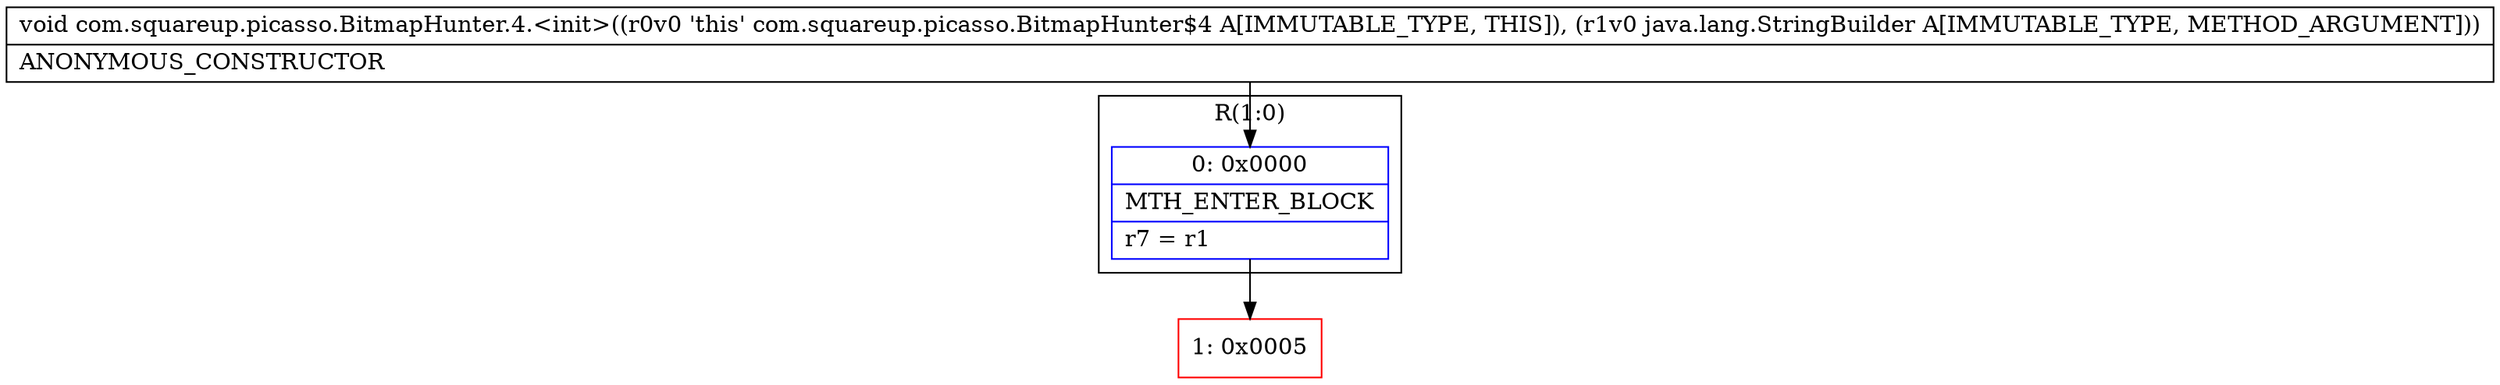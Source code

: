 digraph "CFG forcom.squareup.picasso.BitmapHunter.4.\<init\>(Ljava\/lang\/StringBuilder;)V" {
subgraph cluster_Region_259155925 {
label = "R(1:0)";
node [shape=record,color=blue];
Node_0 [shape=record,label="{0\:\ 0x0000|MTH_ENTER_BLOCK\l|r7 = r1\l}"];
}
Node_1 [shape=record,color=red,label="{1\:\ 0x0005}"];
MethodNode[shape=record,label="{void com.squareup.picasso.BitmapHunter.4.\<init\>((r0v0 'this' com.squareup.picasso.BitmapHunter$4 A[IMMUTABLE_TYPE, THIS]), (r1v0 java.lang.StringBuilder A[IMMUTABLE_TYPE, METHOD_ARGUMENT]))  | ANONYMOUS_CONSTRUCTOR\l}"];
MethodNode -> Node_0;
Node_0 -> Node_1;
}

